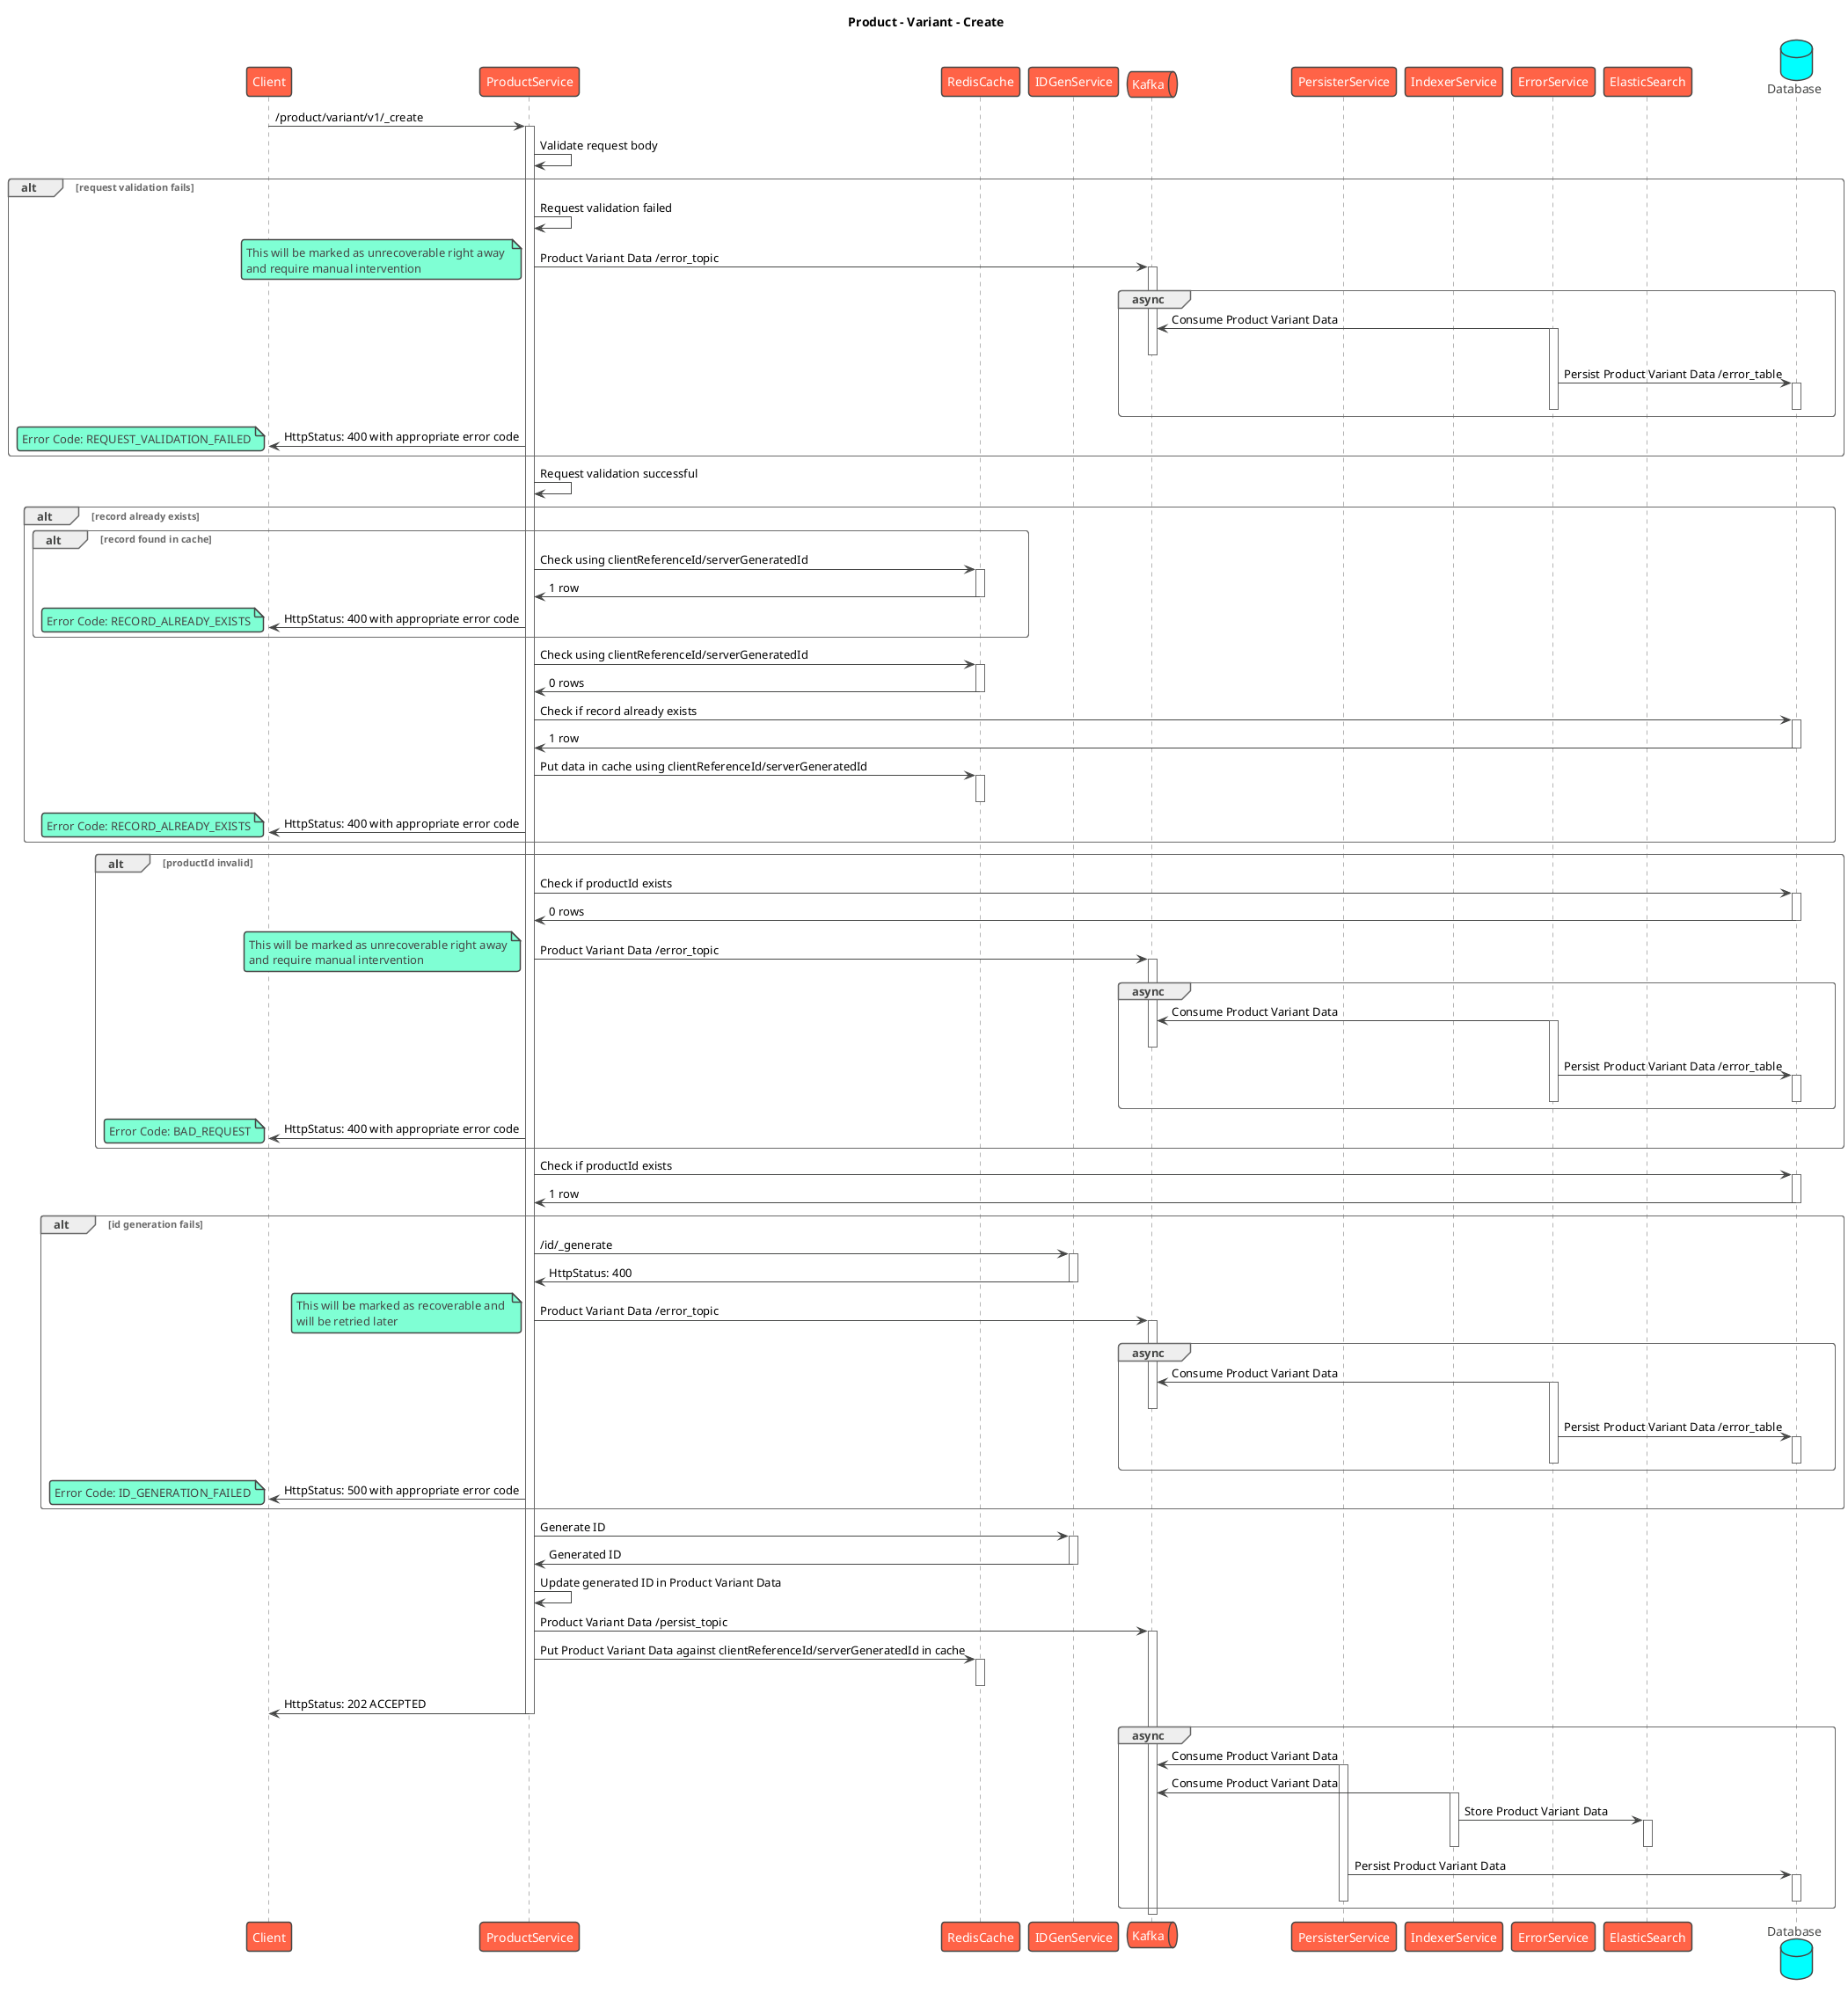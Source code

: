 @startuml
title Product - Variant - Create
!theme vibrant
participant Client as c
participant ProductService as s
participant RedisCache as rc
participant IDGenService as idgen
queue Kafka as k
participant PersisterService as prs
participant IndexerService as idx
participant ErrorService as es
participant ElasticSearch as el
database Database as db
c -> s : /product/variant/v1/_create
activate s
s -> s: Validate request body
alt request validation fails
    s -> s: Request validation failed
    s -> k: Product Variant Data /error_topic
    note left
        This will be marked as unrecoverable right away 
        and require manual intervention
    end note
    activate k
    group async
        es -> k: Consume Product Variant Data
        activate es
        deactivate k
        es -> db: Persist Product Variant Data /error_table
        activate db
        deactivate db
        deactivate es
    end
    s -> c: HttpStatus: 400 with appropriate error code
    note left
      Error Code: REQUEST_VALIDATION_FAILED
    end note
end
s -> s: Request validation successful
alt record already exists
    alt record found in cache
      s -> rc: Check using clientReferenceId/serverGeneratedId
      activate rc
      rc -> s: 1 row
      deactivate rc
      s -> c: HttpStatus: 400 with appropriate error code
      note left
          Error Code: RECORD_ALREADY_EXISTS
      end note
    end
    s -> rc: Check using clientReferenceId/serverGeneratedId
    activate rc
    rc -> s: 0 rows
    deactivate rc
    s -> db: Check if record already exists
    activate db
    db -> s: 1 row
    deactivate db
    s -> rc: Put data in cache using clientReferenceId/serverGeneratedId
    activate rc
    deactivate rc
    s -> c: HttpStatus: 400 with appropriate error code
    note left
        Error Code: RECORD_ALREADY_EXISTS
    end note
end
alt productId invalid
    s -> db: Check if productId exists
    activate db
    db -> s: 0 rows
    deactivate db
    s -> k: Product Variant Data /error_topic
    note left
        This will be marked as unrecoverable right away
        and require manual intervention
    end note
    activate k
    group async
        es -> k: Consume Product Variant Data
        activate es
        deactivate k
        es -> db: Persist Product Variant Data /error_table
        activate db
        deactivate db
        deactivate es
    end
    s -> c: HttpStatus: 400 with appropriate error code
    note left
      Error Code: BAD_REQUEST
    end note
end
s -> db: Check if productId exists
activate db
db -> s: 1 row
deactivate db
alt id generation fails
    s -> idgen: /id/_generate
    activate idgen
    idgen -> s: HttpStatus: 400
    deactivate idgen
    s -> k: Product Variant Data /error_topic
    note left
        This will be marked as recoverable and 
        will be retried later
    end note
    activate k
    group async
        es -> k: Consume Product Variant Data
        activate es
        deactivate k
        es -> db: Persist Product Variant Data /error_table
        activate db
        deactivate db
        deactivate es
    end
    s -> c: HttpStatus: 500 with appropriate error code
    note left
      Error Code: ID_GENERATION_FAILED
    end note
end
s -> idgen: Generate ID
activate idgen
idgen -> s: Generated ID
deactivate idgen
s -> s: Update generated ID in Product Variant Data
s -> k: Product Variant Data /persist_topic
activate k
s -> rc: Put Product Variant Data against clientReferenceId/serverGeneratedId in cache
activate rc
deactivate rc
s -> c: HttpStatus: 202 ACCEPTED
deactivate s
group async
    prs -> k: Consume Product Variant Data
    activate prs
    idx -> k: Consume Product Variant Data
    activate idx
    idx -> el: Store Product Variant Data
    activate el
    deactivate el
    deactivate idx
    prs -> db: Persist Product Variant Data
    activate db
    deactivate db
    deactivate prs
end
deactivate k
@enduml